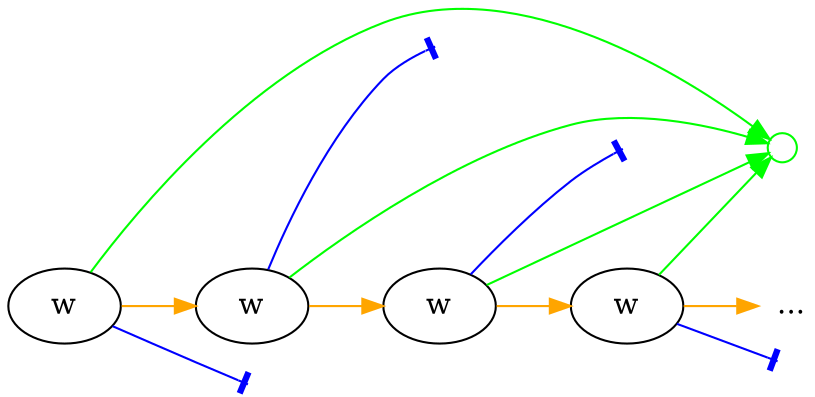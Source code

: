 digraph G {
    ordering="in";
    rankdir=LR;

    w1[label="w"];
    w2[label="w"];
    w3[label="w"];
    fix[label="",width=0.2,height=0.2,color="green"];

    inv[label="  ...",color="white",shape="plain"];

    bot1[label="",shape="point",color="white"];
    bot2[label="",shape="point",color="white"];
    bot3[label="",shape="point",color="white"];
    bot4[label="",shape="point",color="white"];

    edge[weight=10];
    w -> w1 -> w2 -> w3 -> inv [color="orange"];

    edge[weight=1];

    w -> bot1 [color="blue",arrowhead="tee"];
    w1 -> bot2 [color="blue",arrowhead="tee"];
    w2 -> bot3 [color="blue",arrowhead="tee"];
    w3 -> bot4 [color="blue",arrowhead="tee"];

    edge[weight=1];
    w -> fix [color="green"];
    w1 -> fix [color="green"];
    w2 -> fix [color="green"];
    w3 -> fix [color="green"];
}